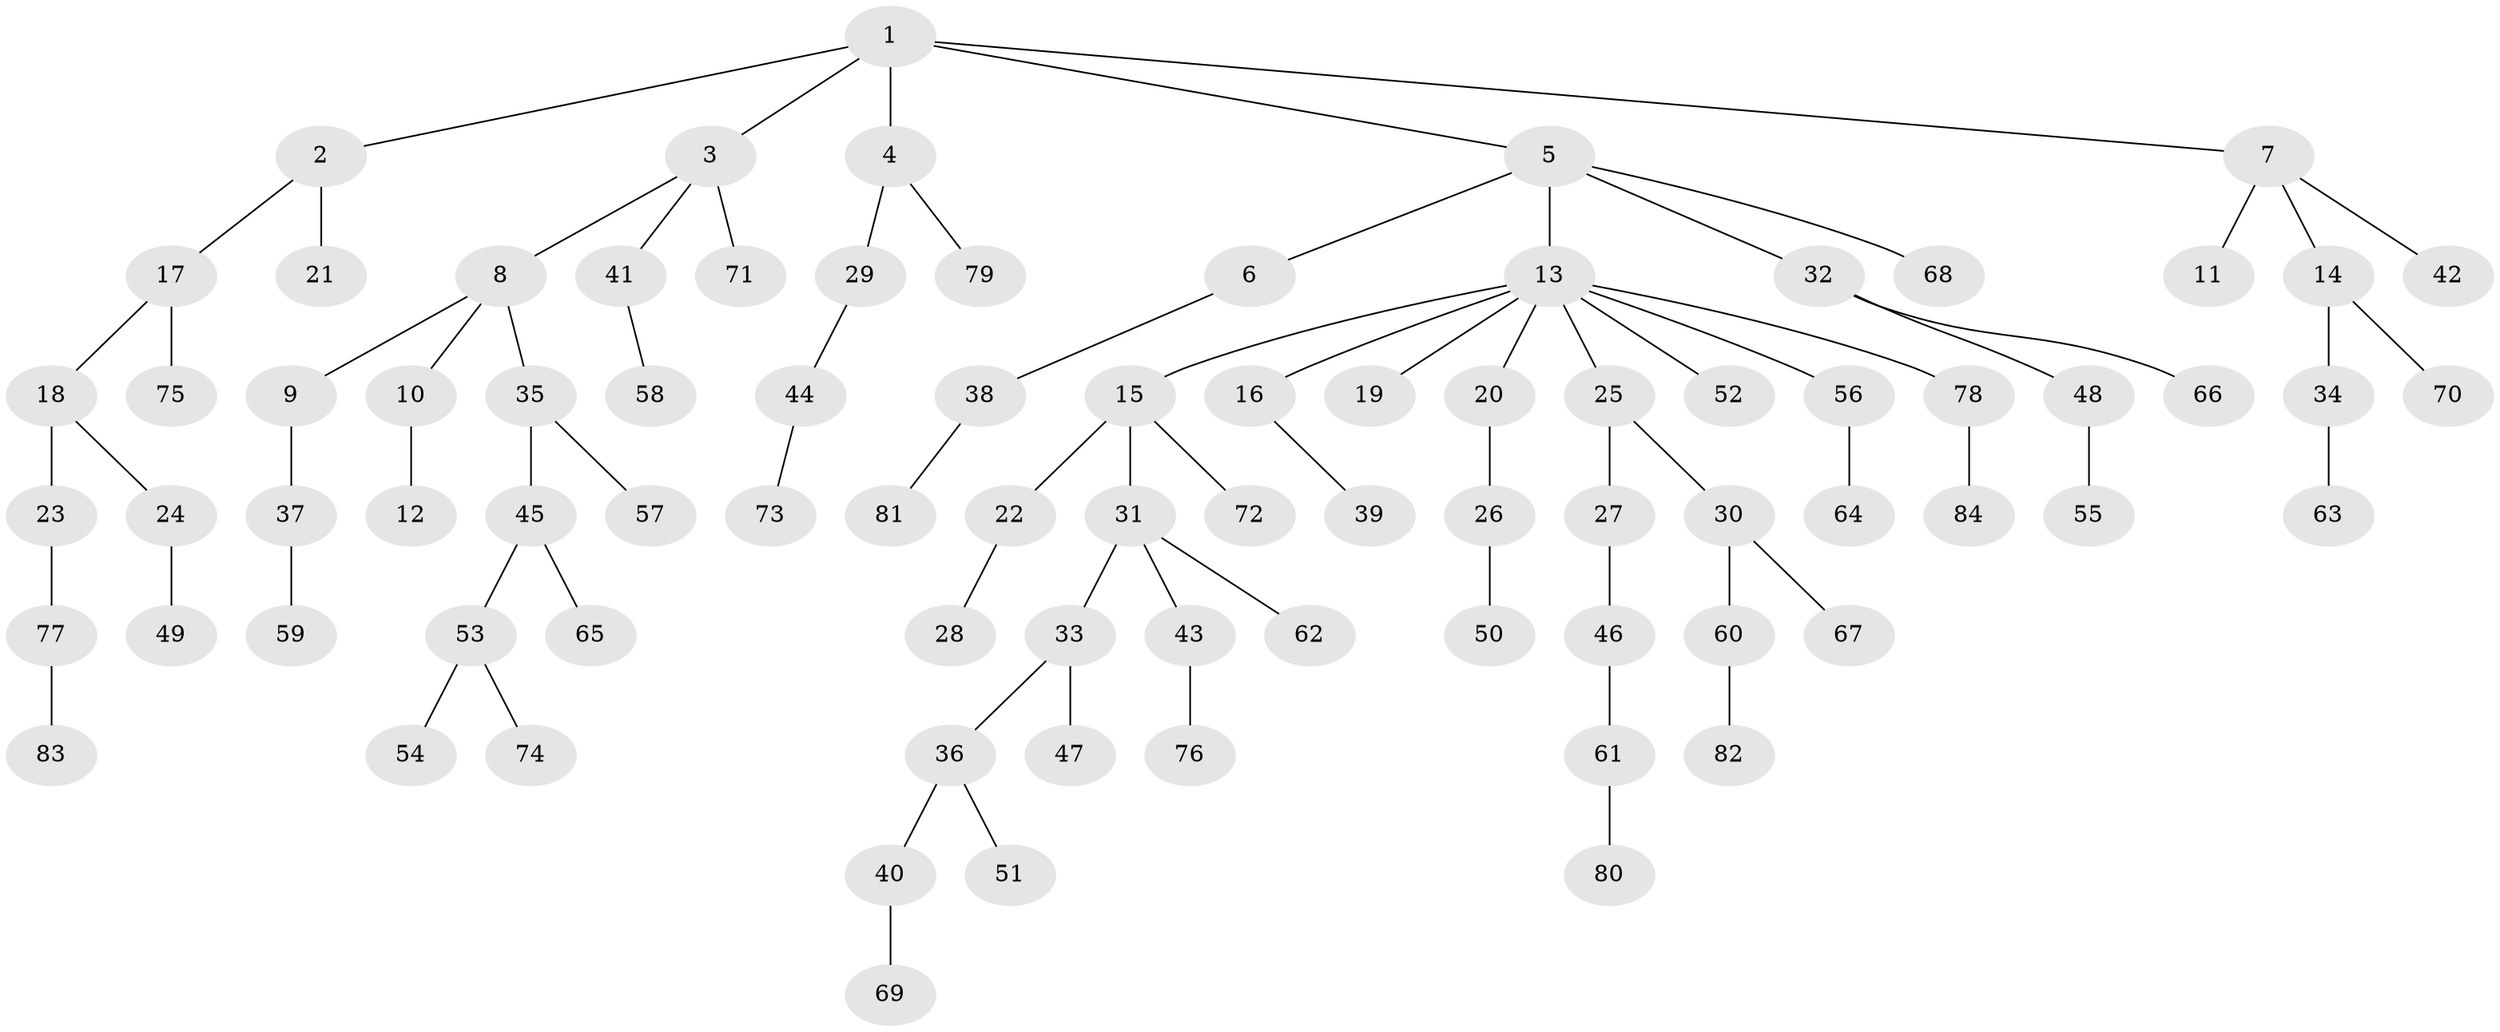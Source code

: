 // Generated by graph-tools (version 1.1) at 2025/26/03/09/25 03:26:31]
// undirected, 84 vertices, 83 edges
graph export_dot {
graph [start="1"]
  node [color=gray90,style=filled];
  1;
  2;
  3;
  4;
  5;
  6;
  7;
  8;
  9;
  10;
  11;
  12;
  13;
  14;
  15;
  16;
  17;
  18;
  19;
  20;
  21;
  22;
  23;
  24;
  25;
  26;
  27;
  28;
  29;
  30;
  31;
  32;
  33;
  34;
  35;
  36;
  37;
  38;
  39;
  40;
  41;
  42;
  43;
  44;
  45;
  46;
  47;
  48;
  49;
  50;
  51;
  52;
  53;
  54;
  55;
  56;
  57;
  58;
  59;
  60;
  61;
  62;
  63;
  64;
  65;
  66;
  67;
  68;
  69;
  70;
  71;
  72;
  73;
  74;
  75;
  76;
  77;
  78;
  79;
  80;
  81;
  82;
  83;
  84;
  1 -- 2;
  1 -- 3;
  1 -- 4;
  1 -- 5;
  1 -- 7;
  2 -- 17;
  2 -- 21;
  3 -- 8;
  3 -- 41;
  3 -- 71;
  4 -- 29;
  4 -- 79;
  5 -- 6;
  5 -- 13;
  5 -- 32;
  5 -- 68;
  6 -- 38;
  7 -- 11;
  7 -- 14;
  7 -- 42;
  8 -- 9;
  8 -- 10;
  8 -- 35;
  9 -- 37;
  10 -- 12;
  13 -- 15;
  13 -- 16;
  13 -- 19;
  13 -- 20;
  13 -- 25;
  13 -- 52;
  13 -- 56;
  13 -- 78;
  14 -- 34;
  14 -- 70;
  15 -- 22;
  15 -- 31;
  15 -- 72;
  16 -- 39;
  17 -- 18;
  17 -- 75;
  18 -- 23;
  18 -- 24;
  20 -- 26;
  22 -- 28;
  23 -- 77;
  24 -- 49;
  25 -- 27;
  25 -- 30;
  26 -- 50;
  27 -- 46;
  29 -- 44;
  30 -- 60;
  30 -- 67;
  31 -- 33;
  31 -- 43;
  31 -- 62;
  32 -- 48;
  32 -- 66;
  33 -- 36;
  33 -- 47;
  34 -- 63;
  35 -- 45;
  35 -- 57;
  36 -- 40;
  36 -- 51;
  37 -- 59;
  38 -- 81;
  40 -- 69;
  41 -- 58;
  43 -- 76;
  44 -- 73;
  45 -- 53;
  45 -- 65;
  46 -- 61;
  48 -- 55;
  53 -- 54;
  53 -- 74;
  56 -- 64;
  60 -- 82;
  61 -- 80;
  77 -- 83;
  78 -- 84;
}
